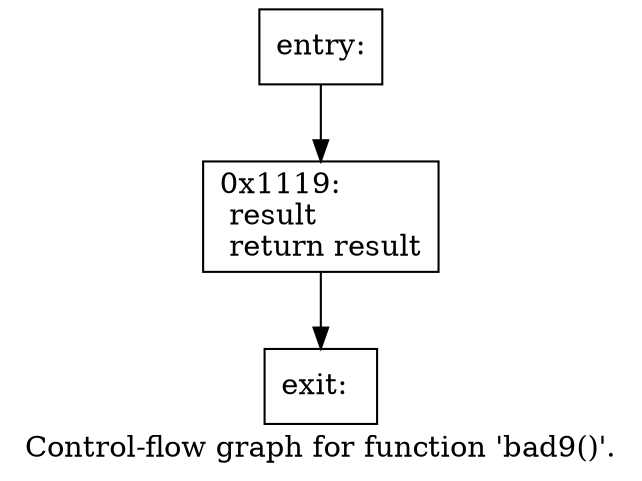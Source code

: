 digraph "Control-flow graph for function 'bad9()'." {
  label="Control-flow graph for function 'bad9()'.";
  node [shape=record];

  Node06FA1ED0 [label="{entry:\l}"];
  Node06FA1ED0 -> Node06FA1858;
  Node06FA1858 [label="{0x1119:\l  result\l  return result\l}"];
  Node06FA1858 -> Node06FA1CD8;
  Node06FA1CD8 [label="{exit:\l}"];

}
